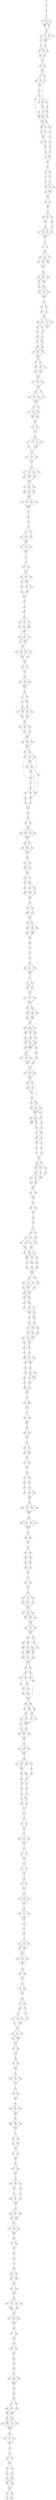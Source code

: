 strict digraph  {
	S0 -> S1 [ label = T ];
	S1 -> S2 [ label = G ];
	S2 -> S3 [ label = C ];
	S3 -> S4 [ label = T ];
	S3 -> S5 [ label = A ];
	S3 -> S6 [ label = C ];
	S4 -> S7 [ label = G ];
	S4 -> S8 [ label = A ];
	S5 -> S8 [ label = A ];
	S6 -> S7 [ label = G ];
	S6 -> S8 [ label = A ];
	S7 -> S9 [ label = T ];
	S8 -> S9 [ label = T ];
	S9 -> S10 [ label = G ];
	S9 -> S11 [ label = T ];
	S9 -> S12 [ label = A ];
	S9 -> S13 [ label = C ];
	S10 -> S14 [ label = G ];
	S11 -> S14 [ label = G ];
	S11 -> S15 [ label = A ];
	S12 -> S14 [ label = G ];
	S13 -> S14 [ label = G ];
	S14 -> S16 [ label = A ];
	S15 -> S17 [ label = G ];
	S16 -> S18 [ label = A ];
	S16 -> S19 [ label = T ];
	S16 -> S20 [ label = G ];
	S17 -> S19 [ label = T ];
	S18 -> S21 [ label = T ];
	S19 -> S22 [ label = C ];
	S19 -> S21 [ label = T ];
	S20 -> S22 [ label = C ];
	S21 -> S23 [ label = T ];
	S22 -> S23 [ label = T ];
	S23 -> S24 [ label = G ];
	S23 -> S25 [ label = T ];
	S24 -> S26 [ label = G ];
	S25 -> S26 [ label = G ];
	S26 -> S27 [ label = G ];
	S26 -> S28 [ label = C ];
	S27 -> S29 [ label = G ];
	S27 -> S30 [ label = C ];
	S28 -> S31 [ label = A ];
	S29 -> S32 [ label = A ];
	S30 -> S33 [ label = A ];
	S30 -> S32 [ label = A ];
	S31 -> S32 [ label = A ];
	S32 -> S34 [ label = A ];
	S33 -> S35 [ label = A ];
	S34 -> S36 [ label = G ];
	S34 -> S37 [ label = A ];
	S35 -> S38 [ label = T ];
	S35 -> S39 [ label = C ];
	S35 -> S40 [ label = G ];
	S36 -> S33 [ label = A ];
	S36 -> S41 [ label = T ];
	S36 -> S42 [ label = G ];
	S37 -> S43 [ label = A ];
	S38 -> S44 [ label = C ];
	S39 -> S44 [ label = C ];
	S39 -> S43 [ label = A ];
	S40 -> S43 [ label = A ];
	S40 -> S45 [ label = G ];
	S41 -> S46 [ label = C ];
	S42 -> S35 [ label = A ];
	S43 -> S47 [ label = C ];
	S43 -> S48 [ label = A ];
	S44 -> S48 [ label = A ];
	S45 -> S48 [ label = A ];
	S46 -> S40 [ label = G ];
	S47 -> S49 [ label = C ];
	S47 -> S50 [ label = G ];
	S48 -> S51 [ label = A ];
	S48 -> S50 [ label = G ];
	S49 -> S52 [ label = T ];
	S50 -> S53 [ label = G ];
	S50 -> S54 [ label = A ];
	S51 -> S53 [ label = G ];
	S52 -> S55 [ label = T ];
	S53 -> S56 [ label = C ];
	S54 -> S56 [ label = C ];
	S55 -> S57 [ label = G ];
	S56 -> S58 [ label = T ];
	S56 -> S59 [ label = C ];
	S57 -> S60 [ label = G ];
	S58 -> S61 [ label = A ];
	S59 -> S61 [ label = A ];
	S60 -> S62 [ label = G ];
	S61 -> S63 [ label = A ];
	S62 -> S64 [ label = A ];
	S63 -> S65 [ label = G ];
	S63 -> S64 [ label = A ];
	S64 -> S66 [ label = T ];
	S65 -> S66 [ label = T ];
	S66 -> S67 [ label = T ];
	S67 -> S68 [ label = T ];
	S67 -> S69 [ label = C ];
	S68 -> S70 [ label = T ];
	S69 -> S71 [ label = A ];
	S69 -> S70 [ label = T ];
	S70 -> S72 [ label = C ];
	S71 -> S73 [ label = A ];
	S72 -> S74 [ label = C ];
	S72 -> S75 [ label = G ];
	S72 -> S76 [ label = T ];
	S73 -> S75 [ label = G ];
	S74 -> S77 [ label = C ];
	S75 -> S78 [ label = A ];
	S75 -> S77 [ label = C ];
	S76 -> S77 [ label = C ];
	S77 -> S79 [ label = T ];
	S78 -> S79 [ label = T ];
	S79 -> S80 [ label = G ];
	S79 -> S81 [ label = T ];
	S80 -> S82 [ label = G ];
	S81 -> S82 [ label = G ];
	S82 -> S83 [ label = T ];
	S83 -> S84 [ label = T ];
	S83 -> S85 [ label = C ];
	S83 -> S86 [ label = G ];
	S84 -> S87 [ label = G ];
	S85 -> S88 [ label = A ];
	S86 -> S87 [ label = G ];
	S87 -> S89 [ label = G ];
	S88 -> S90 [ label = A ];
	S89 -> S91 [ label = C ];
	S89 -> S92 [ label = G ];
	S89 -> S93 [ label = A ];
	S89 -> S94 [ label = T ];
	S90 -> S91 [ label = C ];
	S91 -> S95 [ label = A ];
	S92 -> S95 [ label = A ];
	S93 -> S95 [ label = A ];
	S94 -> S95 [ label = A ];
	S95 -> S96 [ label = T ];
	S96 -> S97 [ label = T ];
	S96 -> S98 [ label = C ];
	S97 -> S99 [ label = G ];
	S98 -> S99 [ label = G ];
	S99 -> S100 [ label = G ];
	S99 -> S101 [ label = A ];
	S99 -> S102 [ label = C ];
	S100 -> S103 [ label = T ];
	S100 -> S104 [ label = C ];
	S100 -> S105 [ label = A ];
	S101 -> S103 [ label = T ];
	S102 -> S103 [ label = T ];
	S102 -> S104 [ label = C ];
	S103 -> S106 [ label = G ];
	S104 -> S106 [ label = G ];
	S105 -> S106 [ label = G ];
	S106 -> S107 [ label = G ];
	S107 -> S108 [ label = A ];
	S107 -> S109 [ label = C ];
	S107 -> S110 [ label = T ];
	S108 -> S111 [ label = C ];
	S108 -> S112 [ label = A ];
	S109 -> S112 [ label = A ];
	S109 -> S111 [ label = C ];
	S110 -> S111 [ label = C ];
	S111 -> S113 [ label = A ];
	S112 -> S113 [ label = A ];
	S112 -> S114 [ label = C ];
	S113 -> S115 [ label = A ];
	S113 -> S116 [ label = C ];
	S113 -> S117 [ label = G ];
	S114 -> S115 [ label = A ];
	S115 -> S118 [ label = G ];
	S116 -> S118 [ label = G ];
	S117 -> S118 [ label = G ];
	S118 -> S119 [ label = A ];
	S119 -> S120 [ label = T ];
	S119 -> S121 [ label = C ];
	S120 -> S122 [ label = C ];
	S121 -> S123 [ label = A ];
	S121 -> S122 [ label = C ];
	S122 -> S124 [ label = T ];
	S123 -> S124 [ label = T ];
	S124 -> S125 [ label = C ];
	S124 -> S126 [ label = G ];
	S124 -> S127 [ label = T ];
	S124 -> S128 [ label = A ];
	S125 -> S129 [ label = A ];
	S125 -> S130 [ label = T ];
	S126 -> S129 [ label = A ];
	S127 -> S129 [ label = A ];
	S128 -> S131 [ label = C ];
	S129 -> S132 [ label = A ];
	S130 -> S133 [ label = T ];
	S131 -> S132 [ label = A ];
	S132 -> S134 [ label = T ];
	S132 -> S135 [ label = C ];
	S133 -> S134 [ label = T ];
	S134 -> S136 [ label = G ];
	S134 -> S137 [ label = A ];
	S135 -> S136 [ label = G ];
	S136 -> S138 [ label = A ];
	S136 -> S139 [ label = C ];
	S137 -> S138 [ label = A ];
	S138 -> S140 [ label = A ];
	S138 -> S141 [ label = T ];
	S138 -> S142 [ label = C ];
	S139 -> S140 [ label = A ];
	S139 -> S141 [ label = T ];
	S140 -> S143 [ label = G ];
	S141 -> S143 [ label = G ];
	S142 -> S143 [ label = G ];
	S143 -> S144 [ label = G ];
	S143 -> S145 [ label = A ];
	S144 -> S146 [ label = A ];
	S144 -> S147 [ label = C ];
	S144 -> S148 [ label = G ];
	S145 -> S148 [ label = G ];
	S146 -> S149 [ label = A ];
	S147 -> S149 [ label = A ];
	S148 -> S150 [ label = C ];
	S148 -> S149 [ label = A ];
	S149 -> S151 [ label = A ];
	S150 -> S151 [ label = A ];
	S151 -> S152 [ label = C ];
	S151 -> S153 [ label = A ];
	S151 -> S154 [ label = T ];
	S152 -> S155 [ label = C ];
	S153 -> S155 [ label = C ];
	S154 -> S155 [ label = C ];
	S155 -> S156 [ label = G ];
	S155 -> S157 [ label = C ];
	S156 -> S158 [ label = C ];
	S156 -> S159 [ label = A ];
	S156 -> S160 [ label = T ];
	S157 -> S161 [ label = G ];
	S158 -> S162 [ label = A ];
	S159 -> S162 [ label = A ];
	S160 -> S162 [ label = A ];
	S161 -> S162 [ label = A ];
	S162 -> S163 [ label = C ];
	S162 -> S164 [ label = A ];
	S163 -> S165 [ label = A ];
	S163 -> S166 [ label = G ];
	S163 -> S167 [ label = T ];
	S164 -> S165 [ label = A ];
	S165 -> S168 [ label = C ];
	S165 -> S169 [ label = T ];
	S166 -> S169 [ label = T ];
	S166 -> S168 [ label = C ];
	S167 -> S168 [ label = C ];
	S168 -> S170 [ label = T ];
	S169 -> S170 [ label = T ];
	S170 -> S171 [ label = A ];
	S170 -> S172 [ label = C ];
	S171 -> S173 [ label = A ];
	S172 -> S173 [ label = A ];
	S173 -> S174 [ label = C ];
	S174 -> S175 [ label = A ];
	S174 -> S176 [ label = G ];
	S174 -> S177 [ label = T ];
	S174 -> S178 [ label = C ];
	S175 -> S179 [ label = T ];
	S176 -> S180 [ label = C ];
	S177 -> S180 [ label = C ];
	S178 -> S180 [ label = C ];
	S179 -> S181 [ label = T ];
	S180 -> S181 [ label = T ];
	S181 -> S182 [ label = G ];
	S181 -> S183 [ label = T ];
	S181 -> S184 [ label = A ];
	S182 -> S185 [ label = G ];
	S183 -> S185 [ label = G ];
	S184 -> S185 [ label = G ];
	S185 -> S186 [ label = C ];
	S186 -> S187 [ label = C ];
	S186 -> S188 [ label = T ];
	S186 -> S189 [ label = G ];
	S186 -> S190 [ label = A ];
	S187 -> S191 [ label = T ];
	S187 -> S192 [ label = G ];
	S188 -> S191 [ label = T ];
	S188 -> S193 [ label = C ];
	S189 -> S193 [ label = C ];
	S190 -> S191 [ label = T ];
	S191 -> S194 [ label = T ];
	S192 -> S194 [ label = T ];
	S193 -> S194 [ label = T ];
	S194 -> S195 [ label = G ];
	S194 -> S196 [ label = C ];
	S194 -> S197 [ label = A ];
	S195 -> S198 [ label = A ];
	S195 -> S199 [ label = C ];
	S195 -> S200 [ label = G ];
	S196 -> S200 [ label = G ];
	S197 -> S199 [ label = C ];
	S198 -> S201 [ label = T ];
	S199 -> S201 [ label = T ];
	S200 -> S201 [ label = T ];
	S201 -> S202 [ label = T ];
	S201 -> S203 [ label = A ];
	S201 -> S204 [ label = G ];
	S201 -> S205 [ label = C ];
	S202 -> S206 [ label = T ];
	S203 -> S206 [ label = T ];
	S204 -> S206 [ label = T ];
	S205 -> S206 [ label = T ];
	S206 -> S207 [ label = G ];
	S207 -> S208 [ label = G ];
	S208 -> S209 [ label = C ];
	S209 -> S210 [ label = A ];
	S210 -> S211 [ label = G ];
	S210 -> S212 [ label = A ];
	S211 -> S213 [ label = T ];
	S211 -> S214 [ label = C ];
	S212 -> S215 [ label = G ];
	S213 -> S216 [ label = T ];
	S214 -> S216 [ label = T ];
	S215 -> S216 [ label = T ];
	S216 -> S217 [ label = A ];
	S216 -> S218 [ label = C ];
	S216 -> S219 [ label = G ];
	S217 -> S220 [ label = A ];
	S218 -> S220 [ label = A ];
	S219 -> S220 [ label = A ];
	S220 -> S221 [ label = T ];
	S221 -> S222 [ label = G ];
	S222 -> S223 [ label = A ];
	S222 -> S224 [ label = C ];
	S223 -> S225 [ label = G ];
	S224 -> S225 [ label = G ];
	S225 -> S226 [ label = A ];
	S225 -> S227 [ label = G ];
	S225 -> S228 [ label = C ];
	S226 -> S229 [ label = A ];
	S226 -> S230 [ label = G ];
	S227 -> S229 [ label = A ];
	S228 -> S229 [ label = A ];
	S229 -> S231 [ label = G ];
	S229 -> S232 [ label = A ];
	S230 -> S233 [ label = C ];
	S231 -> S234 [ label = G ];
	S232 -> S234 [ label = G ];
	S233 -> S235 [ label = A ];
	S234 -> S236 [ label = T ];
	S235 -> S236 [ label = T ];
	S236 -> S237 [ label = A ];
	S237 -> S238 [ label = C ];
	S238 -> S239 [ label = A ];
	S239 -> S240 [ label = C ];
	S240 -> S241 [ label = A ];
	S240 -> S242 [ label = G ];
	S240 -> S243 [ label = C ];
	S241 -> S244 [ label = C ];
	S241 -> S245 [ label = T ];
	S242 -> S245 [ label = T ];
	S242 -> S246 [ label = A ];
	S243 -> S244 [ label = C ];
	S244 -> S247 [ label = T ];
	S245 -> S247 [ label = T ];
	S246 -> S247 [ label = T ];
	S247 -> S248 [ label = G ];
	S247 -> S249 [ label = T ];
	S247 -> S250 [ label = C ];
	S248 -> S251 [ label = A ];
	S249 -> S251 [ label = A ];
	S249 -> S252 [ label = C ];
	S250 -> S251 [ label = A ];
	S251 -> S253 [ label = A ];
	S252 -> S253 [ label = A ];
	S253 -> S254 [ label = T ];
	S253 -> S255 [ label = G ];
	S253 -> S256 [ label = C ];
	S253 -> S257 [ label = A ];
	S254 -> S258 [ label = A ];
	S255 -> S258 [ label = A ];
	S256 -> S258 [ label = A ];
	S257 -> S259 [ label = G ];
	S258 -> S260 [ label = T ];
	S259 -> S260 [ label = T ];
	S260 -> S261 [ label = T ];
	S260 -> S262 [ label = C ];
	S261 -> S263 [ label = C ];
	S262 -> S263 [ label = C ];
	S263 -> S264 [ label = T ];
	S264 -> S265 [ label = G ];
	S264 -> S266 [ label = C ];
	S264 -> S267 [ label = T ];
	S265 -> S268 [ label = G ];
	S266 -> S268 [ label = G ];
	S267 -> S268 [ label = G ];
	S268 -> S269 [ label = A ];
	S269 -> S270 [ label = A ];
	S269 -> S271 [ label = G ];
	S270 -> S272 [ label = G ];
	S271 -> S273 [ label = C ];
	S271 -> S272 [ label = G ];
	S272 -> S274 [ label = A ];
	S273 -> S275 [ label = G ];
	S274 -> S276 [ label = A ];
	S274 -> S277 [ label = T ];
	S274 -> S278 [ label = C ];
	S274 -> S279 [ label = G ];
	S275 -> S276 [ label = A ];
	S276 -> S280 [ label = A ];
	S276 -> S281 [ label = C ];
	S277 -> S280 [ label = A ];
	S278 -> S281 [ label = C ];
	S279 -> S281 [ label = C ];
	S280 -> S282 [ label = T ];
	S281 -> S282 [ label = T ];
	S282 -> S283 [ label = T ];
	S282 -> S284 [ label = C ];
	S282 -> S285 [ label = G ];
	S283 -> S286 [ label = G ];
	S284 -> S287 [ label = A ];
	S285 -> S286 [ label = G ];
	S286 -> S288 [ label = G ];
	S287 -> S288 [ label = G ];
	S288 -> S289 [ label = A ];
	S288 -> S290 [ label = T ];
	S288 -> S291 [ label = C ];
	S289 -> S292 [ label = G ];
	S290 -> S292 [ label = G ];
	S291 -> S292 [ label = G ];
	S292 -> S293 [ label = G ];
	S292 -> S294 [ label = A ];
	S293 -> S295 [ label = T ];
	S294 -> S296 [ label = G ];
	S294 -> S295 [ label = T ];
	S294 -> S297 [ label = C ];
	S295 -> S298 [ label = G ];
	S295 -> S299 [ label = G ];
	S296 -> S298 [ label = G ];
	S296 -> S299 [ label = G ];
	S297 -> S298 [ label = G ];
	S298 -> S300 [ label = G ];
	S298 -> S301 [ label = A ];
	S299 -> S302 [ label = G ];
	S300 -> S303 [ label = G ];
	S300 -> S304 [ label = C ];
	S301 -> S304 [ label = C ];
	S302 -> S305 [ label = A ];
	S303 -> S306 [ label = C ];
	S304 -> S299 [ label = G ];
	S304 -> S306 [ label = C ];
	S305 -> S307 [ label = A ];
	S305 -> S308 [ label = G ];
	S305 -> S306 [ label = C ];
	S306 -> S309 [ label = A ];
	S307 -> S310 [ label = G ];
	S308 -> S309 [ label = A ];
	S309 -> S311 [ label = G ];
	S310 -> S312 [ label = C ];
	S311 -> S313 [ label = A ];
	S312 -> S313 [ label = A ];
	S313 -> S314 [ label = A ];
	S314 -> S315 [ label = G ];
	S315 -> S316 [ label = G ];
	S315 -> S317 [ label = A ];
	S316 -> S318 [ label = T ];
	S317 -> S318 [ label = T ];
	S318 -> S319 [ label = C ];
	S318 -> S320 [ label = T ];
	S318 -> S321 [ label = A ];
	S318 -> S322 [ label = G ];
	S319 -> S323 [ label = A ];
	S320 -> S323 [ label = A ];
	S321 -> S323 [ label = A ];
	S322 -> S323 [ label = A ];
	S323 -> S324 [ label = A ];
	S323 -> S325 [ label = C ];
	S324 -> S326 [ label = T ];
	S324 -> S327 [ label = G ];
	S324 -> S328 [ label = C ];
	S325 -> S328 [ label = C ];
	S326 -> S329 [ label = G ];
	S327 -> S329 [ label = G ];
	S328 -> S329 [ label = G ];
	S329 -> S330 [ label = A ];
	S330 -> S331 [ label = T ];
	S330 -> S332 [ label = C ];
	S331 -> S333 [ label = G ];
	S332 -> S334 [ label = C ];
	S332 -> S333 [ label = G ];
	S333 -> S335 [ label = A ];
	S334 -> S335 [ label = A ];
	S335 -> S336 [ label = G ];
	S335 -> S337 [ label = C ];
	S336 -> S338 [ label = A ];
	S336 -> S339 [ label = G ];
	S337 -> S338 [ label = A ];
	S338 -> S340 [ label = T ];
	S338 -> S341 [ label = C ];
	S339 -> S342 [ label = A ];
	S340 -> S343 [ label = T ];
	S340 -> S344 [ label = C ];
	S341 -> S344 [ label = C ];
	S341 -> S345 [ label = G ];
	S342 -> S345 [ label = G ];
	S343 -> S346 [ label = A ];
	S344 -> S346 [ label = A ];
	S345 -> S346 [ label = A ];
	S346 -> S347 [ label = T ];
	S347 -> S348 [ label = T ];
	S347 -> S349 [ label = C ];
	S348 -> S350 [ label = G ];
	S349 -> S351 [ label = A ];
	S349 -> S350 [ label = G ];
	S350 -> S352 [ label = T ];
	S351 -> S352 [ label = T ];
	S352 -> S353 [ label = C ];
	S352 -> S354 [ label = G ];
	S353 -> S355 [ label = A ];
	S354 -> S356 [ label = G ];
	S354 -> S357 [ label = C ];
	S354 -> S355 [ label = A ];
	S355 -> S358 [ label = A ];
	S355 -> S359 [ label = C ];
	S356 -> S358 [ label = A ];
	S357 -> S358 [ label = A ];
	S358 -> S360 [ label = C ];
	S359 -> S360 [ label = C ];
	S360 -> S361 [ label = T ];
	S361 -> S362 [ label = G ];
	S362 -> S363 [ label = G ];
	S363 -> S364 [ label = G ];
	S364 -> S365 [ label = T ];
	S365 -> S366 [ label = A ];
	S365 -> S367 [ label = C ];
	S365 -> S368 [ label = G ];
	S366 -> S369 [ label = A ];
	S367 -> S369 [ label = A ];
	S368 -> S369 [ label = A ];
	S369 -> S370 [ label = A ];
	S370 -> S371 [ label = T ];
	S370 -> S372 [ label = C ];
	S371 -> S373 [ label = G ];
	S371 -> S374 [ label = C ];
	S372 -> S374 [ label = C ];
	S372 -> S373 [ label = G ];
	S373 -> S375 [ label = A ];
	S374 -> S375 [ label = A ];
	S375 -> S376 [ label = A ];
	S375 -> S377 [ label = G ];
	S375 -> S378 [ label = C ];
	S376 -> S379 [ label = A ];
	S377 -> S379 [ label = A ];
	S378 -> S379 [ label = A ];
	S379 -> S380 [ label = C ];
	S379 -> S381 [ label = A ];
	S380 -> S382 [ label = A ];
	S380 -> S383 [ label = G ];
	S380 -> S384 [ label = T ];
	S381 -> S382 [ label = A ];
	S382 -> S385 [ label = T ];
	S382 -> S386 [ label = C ];
	S383 -> S386 [ label = C ];
	S384 -> S386 [ label = C ];
	S385 -> S387 [ label = T ];
	S386 -> S387 [ label = T ];
	S387 -> S388 [ label = G ];
	S387 -> S389 [ label = A ];
	S387 -> S390 [ label = T ];
	S388 -> S391 [ label = A ];
	S388 -> S392 [ label = G ];
	S388 -> S393 [ label = C ];
	S389 -> S392 [ label = G ];
	S389 -> S391 [ label = A ];
	S390 -> S393 [ label = C ];
	S391 -> S394 [ label = A ];
	S392 -> S394 [ label = A ];
	S392 -> S395 [ label = C ];
	S393 -> S396 [ label = G ];
	S394 -> S397 [ label = G ];
	S394 -> S398 [ label = A ];
	S395 -> S398 [ label = A ];
	S396 -> S399 [ label = C ];
	S396 -> S397 [ label = G ];
	S397 -> S400 [ label = G ];
	S397 -> S401 [ label = C ];
	S398 -> S402 [ label = A ];
	S398 -> S401 [ label = C ];
	S398 -> S400 [ label = G ];
	S399 -> S400 [ label = G ];
	S400 -> S403 [ label = A ];
	S401 -> S403 [ label = A ];
	S402 -> S404 [ label = G ];
	S403 -> S405 [ label = A ];
	S403 -> S406 [ label = G ];
	S403 -> S407 [ label = C ];
	S404 -> S408 [ label = T ];
	S405 -> S409 [ label = G ];
	S406 -> S409 [ label = G ];
	S407 -> S409 [ label = G ];
	S408 -> S410 [ label = T ];
	S409 -> S411 [ label = C ];
	S410 -> S411 [ label = C ];
	S411 -> S412 [ label = A ];
	S411 -> S413 [ label = C ];
	S411 -> S414 [ label = T ];
	S412 -> S415 [ label = G ];
	S413 -> S415 [ label = G ];
	S414 -> S415 [ label = G ];
	S415 -> S416 [ label = A ];
	S415 -> S417 [ label = G ];
	S416 -> S418 [ label = G ];
	S417 -> S419 [ label = A ];
	S417 -> S418 [ label = G ];
	S417 -> S420 [ label = A ];
	S418 -> S421 [ label = A ];
	S419 -> S421 [ label = A ];
	S420 -> S422 [ label = C ];
	S420 -> S423 [ label = G ];
	S420 -> S424 [ label = A ];
	S421 -> S425 [ label = A ];
	S422 -> S426 [ label = G ];
	S423 -> S427 [ label = A ];
	S423 -> S426 [ label = G ];
	S424 -> S426 [ label = G ];
	S424 -> S427 [ label = A ];
	S425 -> S420 [ label = A ];
	S425 -> S428 [ label = G ];
	S426 -> S429 [ label = T ];
	S426 -> S430 [ label = C ];
	S427 -> S431 [ label = A ];
	S428 -> S424 [ label = A ];
	S429 -> S432 [ label = T ];
	S430 -> S433 [ label = A ];
	S430 -> S432 [ label = T ];
	S431 -> S432 [ label = T ];
	S431 -> S434 [ label = G ];
	S432 -> S435 [ label = C ];
	S433 -> S435 [ label = C ];
	S434 -> S436 [ label = A ];
	S435 -> S437 [ label = A ];
	S435 -> S438 [ label = C ];
	S436 -> S438 [ label = C ];
	S437 -> S439 [ label = T ];
	S438 -> S440 [ label = A ];
	S438 -> S439 [ label = T ];
	S439 -> S441 [ label = C ];
	S440 -> S442 [ label = G ];
	S440 -> S441 [ label = C ];
	S441 -> S443 [ label = C ];
	S442 -> S444 [ label = A ];
	S443 -> S445 [ label = A ];
	S444 -> S446 [ label = C ];
	S445 -> S447 [ label = T ];
	S446 -> S447 [ label = T ];
	S447 -> S448 [ label = C ];
	S447 -> S449 [ label = T ];
	S448 -> S450 [ label = T ];
	S448 -> S451 [ label = G ];
	S448 -> S452 [ label = A ];
	S449 -> S451 [ label = G ];
	S449 -> S450 [ label = T ];
	S450 -> S453 [ label = C ];
	S451 -> S454 [ label = T ];
	S451 -> S453 [ label = C ];
	S452 -> S455 [ label = G ];
	S453 -> S456 [ label = T ];
	S453 -> S457 [ label = A ];
	S453 -> S458 [ label = C ];
	S454 -> S458 [ label = C ];
	S455 -> S458 [ label = C ];
	S456 -> S459 [ label = A ];
	S457 -> S460 [ label = G ];
	S458 -> S459 [ label = A ];
	S459 -> S461 [ label = G ];
	S460 -> S461 [ label = G ];
	S461 -> S462 [ label = T ];
	S461 -> S463 [ label = C ];
	S462 -> S464 [ label = T ];
	S463 -> S464 [ label = T ];
	S464 -> S465 [ label = T ];
	S465 -> S466 [ label = C ];
	S465 -> S467 [ label = T ];
	S466 -> S468 [ label = A ];
	S467 -> S468 [ label = A ];
	S468 -> S469 [ label = A ];
	S469 -> S470 [ label = G ];
	S470 -> S471 [ label = G ];
	S471 -> S472 [ label = A ];
	S471 -> S473 [ label = T ];
	S472 -> S474 [ label = C ];
	S472 -> S475 [ label = T ];
	S473 -> S476 [ label = G ];
	S474 -> S477 [ label = C ];
	S474 -> S478 [ label = A ];
	S475 -> S479 [ label = T ];
	S475 -> S480 [ label = G ];
	S476 -> S477 [ label = C ];
	S477 -> S481 [ label = C ];
	S478 -> S482 [ label = G ];
	S479 -> S481 [ label = C ];
	S480 -> S482 [ label = G ];
	S481 -> S483 [ label = G ];
	S481 -> S484 [ label = A ];
	S482 -> S484 [ label = A ];
	S482 -> S485 [ label = T ];
	S483 -> S486 [ label = A ];
	S483 -> S487 [ label = C ];
	S483 -> S488 [ label = T ];
	S484 -> S486 [ label = A ];
	S484 -> S487 [ label = C ];
	S485 -> S486 [ label = A ];
	S486 -> S489 [ label = A ];
	S486 -> S490 [ label = G ];
	S487 -> S489 [ label = A ];
	S487 -> S491 [ label = C ];
	S488 -> S491 [ label = C ];
	S489 -> S492 [ label = G ];
	S490 -> S493 [ label = T ];
	S491 -> S494 [ label = C ];
	S492 -> S495 [ label = A ];
	S493 -> S495 [ label = A ];
	S494 -> S495 [ label = A ];
	S495 -> S496 [ label = T ];
	S495 -> S497 [ label = C ];
	S496 -> S498 [ label = T ];
	S496 -> S499 [ label = A ];
	S496 -> S500 [ label = C ];
	S497 -> S501 [ label = G ];
	S498 -> S502 [ label = A ];
	S498 -> S503 [ label = T ];
	S499 -> S502 [ label = A ];
	S500 -> S502 [ label = A ];
	S501 -> S504 [ label = G ];
	S502 -> S505 [ label = G ];
	S502 -> S506 [ label = C ];
	S503 -> S506 [ label = C ];
	S504 -> S506 [ label = C ];
	S505 -> S507 [ label = T ];
	S505 -> S508 [ label = C ];
	S506 -> S508 [ label = C ];
	S506 -> S507 [ label = T ];
	S507 -> S509 [ label = A ];
	S507 -> S510 [ label = C ];
	S508 -> S509 [ label = A ];
	S509 -> S511 [ label = C ];
	S509 -> S512 [ label = G ];
	S510 -> S513 [ label = T ];
	S511 -> S514 [ label = A ];
	S511 -> S515 [ label = C ];
	S512 -> S515 [ label = C ];
	S513 -> S515 [ label = C ];
	S514 -> S516 [ label = A ];
	S515 -> S517 [ label = T ];
	S515 -> S516 [ label = A ];
	S516 -> S518 [ label = G ];
	S517 -> S519 [ label = C ];
	S518 -> S520 [ label = T ];
	S518 -> S521 [ label = C ];
	S519 -> S521 [ label = C ];
	S519 -> S522 [ label = G ];
	S520 -> S523 [ label = T ];
	S521 -> S524 [ label = C ];
	S521 -> S525 [ label = A ];
	S522 -> S525 [ label = A ];
	S523 -> S526 [ label = T ];
	S524 -> S526 [ label = T ];
	S525 -> S527 [ label = A ];
	S525 -> S528 [ label = C ];
	S525 -> S526 [ label = T ];
	S526 -> S529 [ label = G ];
	S526 -> S530 [ label = C ];
	S527 -> S529 [ label = G ];
	S528 -> S530 [ label = C ];
	S529 -> S531 [ label = C ];
	S530 -> S532 [ label = G ];
	S530 -> S531 [ label = C ];
	S531 -> S533 [ label = C ];
	S532 -> S534 [ label = T ];
	S533 -> S535 [ label = T ];
	S533 -> S536 [ label = A ];
	S533 -> S537 [ label = G ];
	S534 -> S536 [ label = A ];
	S535 -> S538 [ label = G ];
	S536 -> S538 [ label = G ];
	S537 -> S539 [ label = T ];
	S537 -> S538 [ label = G ];
	S538 -> S540 [ label = T ];
	S539 -> S541 [ label = G ];
	S540 -> S542 [ label = C ];
	S540 -> S543 [ label = G ];
	S540 -> S544 [ label = T ];
	S541 -> S542 [ label = C ];
	S542 -> S545 [ label = C ];
	S542 -> S546 [ label = T ];
	S543 -> S547 [ label = A ];
	S543 -> S545 [ label = C ];
	S544 -> S545 [ label = C ];
	S545 -> S548 [ label = T ];
	S546 -> S549 [ label = G ];
	S547 -> S548 [ label = T ];
	S548 -> S550 [ label = G ];
	S548 -> S551 [ label = C ];
	S549 -> S550 [ label = G ];
	S550 -> S552 [ label = G ];
	S551 -> S552 [ label = G ];
	S552 -> S553 [ label = A ];
	S553 -> S554 [ label = T ];
	S553 -> S555 [ label = C ];
	S554 -> S556 [ label = C ];
	S555 -> S556 [ label = C ];
	S556 -> S557 [ label = T ];
	S557 -> S558 [ label = C ];
	S557 -> S559 [ label = G ];
	S558 -> S560 [ label = A ];
	S559 -> S560 [ label = A ];
	S560 -> S561 [ label = T ];
	S561 -> S562 [ label = C ];
	S561 -> S563 [ label = T ];
	S562 -> S564 [ label = G ];
	S563 -> S564 [ label = G ];
	S564 -> S565 [ label = A ];
	S565 -> S566 [ label = C ];
	S565 -> S567 [ label = T ];
	S566 -> S568 [ label = G ];
	S566 -> S569 [ label = T ];
	S567 -> S568 [ label = G ];
	S568 -> S570 [ label = C ];
	S569 -> S570 [ label = C ];
	S570 -> S571 [ label = C ];
	S570 -> S572 [ label = T ];
	S571 -> S573 [ label = A ];
	S572 -> S573 [ label = A ];
	S573 -> S574 [ label = T ];
	S574 -> S575 [ label = T ];
	S574 -> S576 [ label = C ];
	S575 -> S577 [ label = C ];
	S575 -> S578 [ label = G ];
	S576 -> S577 [ label = C ];
	S577 -> S579 [ label = A ];
	S578 -> S580 [ label = T ];
	S579 -> S581 [ label = A ];
	S579 -> S582 [ label = G ];
	S580 -> S583 [ label = T ];
	S581 -> S584 [ label = C ];
	S582 -> S584 [ label = C ];
	S583 -> S584 [ label = C ];
	S584 -> S585 [ label = C ];
	S585 -> S586 [ label = A ];
	S585 -> S587 [ label = T ];
	S585 -> S588 [ label = C ];
	S585 -> S589 [ label = G ];
	S586 -> S590 [ label = G ];
	S587 -> S590 [ label = G ];
	S588 -> S590 [ label = G ];
	S589 -> S590 [ label = G ];
	S590 -> S591 [ label = G ];
	S591 -> S592 [ label = T ];
	S591 -> S593 [ label = C ];
	S591 -> S594 [ label = A ];
	S591 -> S595 [ label = G ];
	S592 -> S596 [ label = T ];
	S593 -> S596 [ label = T ];
	S594 -> S596 [ label = T ];
	S595 -> S596 [ label = T ];
	S596 -> S597 [ label = C ];
	S597 -> S598 [ label = C ];
	S597 -> S599 [ label = A ];
	S598 -> S600 [ label = A ];
	S599 -> S600 [ label = A ];
	S600 -> S601 [ label = T ];
	S601 -> S602 [ label = T ];
	S601 -> S603 [ label = C ];
	S602 -> S604 [ label = A ];
	S603 -> S604 [ label = A ];
	S603 -> S605 [ label = C ];
	S604 -> S606 [ label = A ];
	S604 -> S607 [ label = G ];
	S605 -> S607 [ label = G ];
	S606 -> S608 [ label = C ];
	S607 -> S609 [ label = A ];
	S607 -> S608 [ label = C ];
	S608 -> S610 [ label = T ];
	S609 -> S610 [ label = T ];
	S610 -> S611 [ label = A ];
	S611 -> S612 [ label = T ];
	S611 -> S613 [ label = C ];
	S612 -> S614 [ label = G ];
	S613 -> S614 [ label = G ];
	S614 -> S615 [ label = A ];
	S615 -> S616 [ label = C ];
	S615 -> S617 [ label = A ];
	S615 -> S618 [ label = T ];
	S616 -> S619 [ label = C ];
	S616 -> S620 [ label = A ];
	S617 -> S621 [ label = G ];
	S618 -> S619 [ label = C ];
	S619 -> S622 [ label = T ];
	S620 -> S622 [ label = T ];
	S621 -> S622 [ label = T ];
	S622 -> S623 [ label = T ];
	S622 -> S624 [ label = G ];
	S622 -> S625 [ label = C ];
	S623 -> S626 [ label = C ];
	S624 -> S627 [ label = G ];
	S624 -> S626 [ label = C ];
	S624 -> S628 [ label = A ];
	S625 -> S626 [ label = C ];
	S625 -> S627 [ label = G ];
	S626 -> S629 [ label = T ];
	S627 -> S629 [ label = T ];
	S628 -> S629 [ label = T ];
	S629 -> S630 [ label = G ];
	S629 -> S631 [ label = C ];
	S629 -> S632 [ label = A ];
	S630 -> S633 [ label = A ];
	S631 -> S633 [ label = A ];
	S632 -> S633 [ label = A ];
	S633 -> S634 [ label = A ];
	S633 -> S635 [ label = C ];
	S634 -> S636 [ label = G ];
	S634 -> S637 [ label = A ];
	S635 -> S638 [ label = T ];
	S636 -> S639 [ label = A ];
	S636 -> S640 [ label = T ];
	S636 -> S641 [ label = G ];
	S637 -> S640 [ label = T ];
	S638 -> S642 [ label = C ];
	S639 -> S643 [ label = C ];
	S640 -> S644 [ label = T ];
	S640 -> S643 [ label = C ];
	S641 -> S645 [ label = A ];
	S641 -> S643 [ label = C ];
	S642 -> S643 [ label = C ];
	S643 -> S646 [ label = A ];
	S643 -> S647 [ label = T ];
	S644 -> S647 [ label = T ];
	S645 -> S648 [ label = G ];
	S646 -> S649 [ label = G ];
	S647 -> S649 [ label = G ];
	S648 -> S649 [ label = G ];
	S649 -> S650 [ label = A ];
	S649 -> S651 [ label = G ];
	S650 -> S652 [ label = G ];
	S650 -> S653 [ label = A ];
	S651 -> S653 [ label = A ];
	S652 -> S654 [ label = A ];
	S652 -> S655 [ label = C ];
	S653 -> S656 [ label = G ];
	S653 -> S657 [ label = G ];
	S654 -> S658 [ label = A ];
	S655 -> S659 [ label = C ];
	S656 -> S660 [ label = T ];
	S657 -> S658 [ label = A ];
	S658 -> S661 [ label = C ];
	S658 -> S662 [ label = T ];
	S659 -> S661 [ label = C ];
	S660 -> S663 [ label = G ];
	S660 -> S664 [ label = A ];
	S661 -> S665 [ label = C ];
	S661 -> S666 [ label = T ];
	S662 -> S666 [ label = T ];
	S663 -> S667 [ label = A ];
	S663 -> S668 [ label = G ];
	S663 -> S669 [ label = T ];
	S664 -> S667 [ label = A ];
	S665 -> S660 [ label = T ];
	S666 -> S660 [ label = T ];
	S667 -> S670 [ label = A ];
	S667 -> S671 [ label = C ];
	S668 -> S670 [ label = A ];
	S669 -> S671 [ label = C ];
	S670 -> S672 [ label = T ];
	S670 -> S673 [ label = G ];
	S671 -> S674 [ label = C ];
	S671 -> S675 [ label = A ];
	S672 -> S676 [ label = G ];
	S673 -> S676 [ label = G ];
	S674 -> S676 [ label = G ];
	S674 -> S677 [ label = C ];
	S675 -> S676 [ label = G ];
	S676 -> S678 [ label = A ];
	S677 -> S679 [ label = C ];
	S678 -> S680 [ label = T ];
	S678 -> S681 [ label = G ];
	S678 -> S682 [ label = C ];
	S679 -> S681 [ label = G ];
	S680 -> S683 [ label = G ];
	S681 -> S683 [ label = G ];
	S682 -> S683 [ label = G ];
	S683 -> S684 [ label = A ];
	S684 -> S685 [ label = A ];
	S684 -> S686 [ label = G ];
	S684 -> S687 [ label = C ];
	S685 -> S688 [ label = G ];
	S686 -> S688 [ label = G ];
	S687 -> S688 [ label = G ];
	S688 -> S689 [ label = A ];
	S689 -> S690 [ label = G ];
	S689 -> S691 [ label = T ];
	S689 -> S692 [ label = C ];
	S689 -> S693 [ label = A ];
	S690 -> S694 [ label = A ];
	S691 -> S694 [ label = A ];
	S692 -> S695 [ label = C ];
	S693 -> S694 [ label = A ];
	S694 -> S696 [ label = A ];
	S694 -> S697 [ label = T ];
	S695 -> S698 [ label = G ];
	S696 -> S699 [ label = A ];
	S697 -> S700 [ label = G ];
	S698 -> S700 [ label = G ];
	S699 -> S701 [ label = C ];
	S700 -> S702 [ label = A ];
	S700 -> S701 [ label = C ];
	S701 -> S703 [ label = T ];
	S702 -> S704 [ label = G ];
	S703 -> S705 [ label = C ];
	S704 -> S706 [ label = G ];
	S705 -> S707 [ label = A ];
	S705 -> S708 [ label = G ];
	S706 -> S707 [ label = A ];
	S707 -> S709 [ label = A ];
	S707 -> S710 [ label = G ];
	S708 -> S709 [ label = A ];
	S709 -> S711 [ label = C ];
	S710 -> S711 [ label = C ];
	S711 -> S712 [ label = A ];
	S712 -> S713 [ label = A ];
	S713 -> S714 [ label = T ];
	S713 -> S715 [ label = C ];
	S714 -> S716 [ label = G ];
	S715 -> S716 [ label = G ];
	S716 -> S717 [ label = C ];
	S717 -> S718 [ label = A ];
	S717 -> S719 [ label = T ];
	S717 -> S720 [ label = C ];
	S718 -> S721 [ label = A ];
	S719 -> S721 [ label = A ];
	S720 -> S721 [ label = A ];
	S721 -> S722 [ label = A ];
	S722 -> S723 [ label = G ];
	S722 -> S724 [ label = A ];
	S723 -> S725 [ label = T ];
	S724 -> S725 [ label = T ];
	S725 -> S726 [ label = A ];
	S726 -> S727 [ label = T ];
	S726 -> S728 [ label = C ];
	S727 -> S729 [ label = G ];
	S728 -> S729 [ label = G ];
	S729 -> S730 [ label = C ];
	S730 -> S731 [ label = C ];
	S730 -> S732 [ label = G ];
	S731 -> S733 [ label = A ];
	S732 -> S733 [ label = A ];
	S733 -> S734 [ label = T ];
	S734 -> S735 [ label = C ];
	S734 -> S736 [ label = A ];
	S734 -> S737 [ label = T ];
	S735 -> S738 [ label = T ];
	S736 -> S738 [ label = T ];
	S737 -> S738 [ label = T ];
	S738 -> S739 [ label = C ];
	S739 -> S740 [ label = T ];
	S739 -> S741 [ label = C ];
	S739 -> S742 [ label = G ];
	S740 -> S743 [ label = A ];
	S741 -> S743 [ label = A ];
	S742 -> S743 [ label = A ];
	S743 -> S744 [ label = T ];
	S744 -> S745 [ label = G ];
	S745 -> S746 [ label = G ];
	S746 -> S747 [ label = C ];
	S747 -> S748 [ label = C ];
	S747 -> S749 [ label = T ];
	S747 -> S750 [ label = G ];
	S748 -> S751 [ label = C ];
	S748 -> S752 [ label = A ];
	S749 -> S751 [ label = C ];
	S750 -> S751 [ label = C ];
	S750 -> S752 [ label = A ];
	S751 -> S753 [ label = G ];
	S752 -> S753 [ label = G ];
	S753 -> S754 [ label = A ];
	S753 -> S755 [ label = G ];
	S753 -> S756 [ label = C ];
	S754 -> S757 [ label = A ];
	S755 -> S757 [ label = A ];
	S756 -> S757 [ label = A ];
	S757 -> S758 [ label = A ];
	S758 -> S759 [ label = A ];
	S758 -> S760 [ label = G ];
	S759 -> S761 [ label = A ];
	S760 -> S761 [ label = A ];
	S761 -> S762 [ label = T ];
	S762 -> S763 [ label = T ];
	S762 -> S764 [ label = C ];
	S763 -> S765 [ label = G ];
	S764 -> S765 [ label = G ];
	S765 -> S766 [ label = G ];
	S766 -> S767 [ label = A ];
	S766 -> S768 [ label = C ];
	S767 -> S769 [ label = G ];
	S768 -> S770 [ label = A ];
	S768 -> S769 [ label = G ];
	S769 -> S771 [ label = C ];
	S770 -> S772 [ label = G ];
	S771 -> S773 [ label = A ];
	S771 -> S774 [ label = C ];
	S771 -> S775 [ label = G ];
	S772 -> S776 [ label = T ];
	S773 -> S777 [ label = A ];
	S774 -> S778 [ label = C ];
	S775 -> S778 [ label = C ];
	S776 -> S778 [ label = C ];
	S777 -> S779 [ label = G ];
	S778 -> S779 [ label = G ];
	S779 -> S780 [ label = A ];
	S779 -> S781 [ label = C ];
	S779 -> S782 [ label = G ];
	S780 -> S783 [ label = G ];
	S781 -> S784 [ label = A ];
	S781 -> S783 [ label = G ];
	S782 -> S783 [ label = G ];
	S783 -> S785 [ label = T ];
	S784 -> S785 [ label = T ];
	S785 -> S786 [ label = G ];
	S785 -> S787 [ label = C ];
	S786 -> S788 [ label = T ];
	S787 -> S788 [ label = T ];
	S788 -> S789 [ label = A ];
	S789 -> S790 [ label = T ];
	S789 -> S791 [ label = C ];
	S790 -> S792 [ label = G ];
	S791 -> S792 [ label = G ];
	S792 -> S793 [ label = C ];
	S793 -> S794 [ label = C ];
	S793 -> S795 [ label = T ];
	S793 -> S796 [ label = G ];
	S794 -> S797 [ label = C ];
	S795 -> S797 [ label = C ];
	S796 -> S797 [ label = C ];
	S797 -> S798 [ label = T ];
	S798 -> S799 [ label = T ];
	S798 -> S800 [ label = G ];
	S799 -> S801 [ label = C ];
	S800 -> S801 [ label = C ];
	S801 -> S802 [ label = C ];
	S802 -> S803 [ label = A ];
	S802 -> S804 [ label = G ];
	S802 -> S805 [ label = C ];
	S803 -> S806 [ label = G ];
	S804 -> S806 [ label = G ];
	S805 -> S806 [ label = G ];
	S806 -> S807 [ label = A ];
	S807 -> S808 [ label = A ];
	S807 -> S809 [ label = G ];
	S807 -> S810 [ label = C ];
	S808 -> S811 [ label = G ];
	S809 -> S811 [ label = G ];
	S810 -> S811 [ label = G ];
	S811 -> S812 [ label = A ];
	S812 -> S813 [ label = C ];
	S812 -> S814 [ label = T ];
	S813 -> S815 [ label = C ];
	S813 -> S816 [ label = T ];
	S814 -> S816 [ label = T ];
	S815 -> S817 [ label = T ];
	S816 -> S817 [ label = T ];
	S817 -> S818 [ label = G ];
	S817 -> S819 [ label = C ];
	S818 -> S820 [ label = G ];
	S819 -> S820 [ label = G ];
	S820 -> S821 [ label = T ];
	S821 -> S822 [ label = T ];
	S821 -> S823 [ label = G ];
	S822 -> S824 [ label = G ];
	S823 -> S824 [ label = G ];
	S824 -> S825 [ label = A ];
	S825 -> S826 [ label = A ];
	S825 -> S827 [ label = C ];
	S825 -> S828 [ label = G ];
	S826 -> S829 [ label = G ];
	S827 -> S830 [ label = C ];
	S828 -> S829 [ label = G ];
	S829 -> S831 [ label = T ];
	S830 -> S832 [ label = G ];
	S831 -> S833 [ label = G ];
	S831 -> S834 [ label = A ];
	S832 -> S835 [ label = C ];
	S833 -> S836 [ label = A ];
	S834 -> S836 [ label = A ];
	S835 -> S836 [ label = A ];
	S836 -> S837 [ label = A ];
	S837 -> S838 [ label = C ];
	S837 -> S839 [ label = G ];
	S837 -> S840 [ label = A ];
	S838 -> S841 [ label = C ];
	S838 -> S842 [ label = G ];
	S839 -> S841 [ label = C ];
	S840 -> S841 [ label = C ];
	S841 -> S843 [ label = C ];
	S842 -> S843 [ label = C ];
	S843 -> S844 [ label = C ];
	S843 -> S845 [ label = A ];
	S843 -> S846 [ label = T ];
	S844 -> S847 [ label = A ];
	S845 -> S847 [ label = A ];
	S846 -> S847 [ label = A ];
	S847 -> S848 [ label = A ];
	S848 -> S849 [ label = A ];
	S848 -> S850 [ label = G ];
	S849 -> S851 [ label = A ];
	S850 -> S851 [ label = A ];
	S851 -> S852 [ label = T ];
	S852 -> S853 [ label = G ];
	S853 -> S854 [ label = G ];
	S854 -> S855 [ label = T ];
	S855 -> S856 [ label = C ];
	S855 -> S857 [ label = G ];
	S856 -> S858 [ label = A ];
	S856 -> S859 [ label = C ];
	S857 -> S858 [ label = A ];
	S858 -> S860 [ label = T ];
	S859 -> S860 [ label = T ];
	S860 -> S861 [ label = G ];
	S860 -> S862 [ label = C ];
	S861 -> S863 [ label = A ];
	S862 -> S863 [ label = A ];
	S863 -> S864 [ label = C ];
	S864 -> S865 [ label = A ];
	S864 -> S866 [ label = T ];
	S864 -> S867 [ label = C ];
	S864 -> S868 [ label = G ];
	S865 -> S869 [ label = G ];
	S866 -> S870 [ label = A ];
	S867 -> S870 [ label = A ];
	S868 -> S869 [ label = G ];
	S869 -> S871 [ label = T ];
	S870 -> S871 [ label = T ];
	S871 -> S872 [ label = G ];
	S871 -> S873 [ label = A ];
	S871 -> S874 [ label = C ];
	S872 -> S875 [ label = T ];
	S873 -> S875 [ label = T ];
	S874 -> S875 [ label = T ];
	S875 -> S876 [ label = T ];
	S876 -> S877 [ label = T ];
	S876 -> S878 [ label = C ];
	S877 -> S879 [ label = G ];
	S878 -> S879 [ label = G ];
	S879 -> S880 [ label = C ];
	S880 -> S881 [ label = T ];
	S880 -> S882 [ label = C ];
	S881 -> S883 [ label = T ];
	S882 -> S883 [ label = T ];
	S883 -> S884 [ label = G ];
	S884 -> S885 [ label = C ];
	S885 -> S886 [ label = C ];
	S886 -> S887 [ label = T ];
	S887 -> S888 [ label = C ];
	S887 -> S889 [ label = G ];
	S887 -> S890 [ label = A ];
	S888 -> S891 [ label = A ];
	S889 -> S891 [ label = A ];
	S890 -> S891 [ label = A ];
	S891 -> S892 [ label = T ];
	S892 -> S893 [ label = G ];
	S893 -> S894 [ label = G ];
	S894 -> S895 [ label = G ];
	S894 -> S896 [ label = C ];
	S895 -> S897 [ label = G ];
	S895 -> S898 [ label = A ];
	S896 -> S899 [ label = C ];
	S897 -> S900 [ label = A ];
	S897 -> S901 [ label = C ];
	S898 -> S901 [ label = C ];
	S898 -> S900 [ label = A ];
	S899 -> S901 [ label = C ];
	S900 -> S902 [ label = A ];
	S900 -> S903 [ label = G ];
	S901 -> S903 [ label = G ];
	S902 -> S904 [ label = A ];
	S903 -> S905 [ label = G ];
	S903 -> S906 [ label = C ];
	S903 -> S907 [ label = T ];
	S903 -> S904 [ label = A ];
	S904 -> S908 [ label = G ];
	S905 -> S908 [ label = G ];
	S906 -> S908 [ label = G ];
	S907 -> S908 [ label = G ];
	S908 -> S909 [ label = G ];
	S909 -> S910 [ label = A ];
	S909 -> S911 [ label = G ];
	S909 -> S912 [ label = C ];
	S910 -> S913 [ label = A ];
	S911 -> S913 [ label = A ];
	S912 -> S913 [ label = A ];
	S913 -> S914 [ label = T ];
	S914 -> S915 [ label = G ];
	S915 -> S916 [ label = A ];
	S915 -> S917 [ label = G ];
	S916 -> S918 [ label = A ];
	S917 -> S918 [ label = A ];
	S918 -> S919 [ label = G ];
	S918 -> S920 [ label = C ];
	S919 -> S921 [ label = A ];
	S920 -> S922 [ label = C ];
	S921 -> S923 [ label = G ];
	S921 -> S924 [ label = A ];
	S922 -> S924 [ label = A ];
	S923 -> S925 [ label = G ];
	S923 -> S926 [ label = A ];
	S924 -> S926 [ label = A ];
	S924 -> S925 [ label = G ];
	S925 -> S927 [ label = G ];
	S926 -> S927 [ label = G ];
	S927 -> S928 [ label = T ];
	S927 -> S929 [ label = C ];
	S928 -> S930 [ label = G ];
	S928 -> S931 [ label = A ];
	S929 -> S930 [ label = G ];
}
